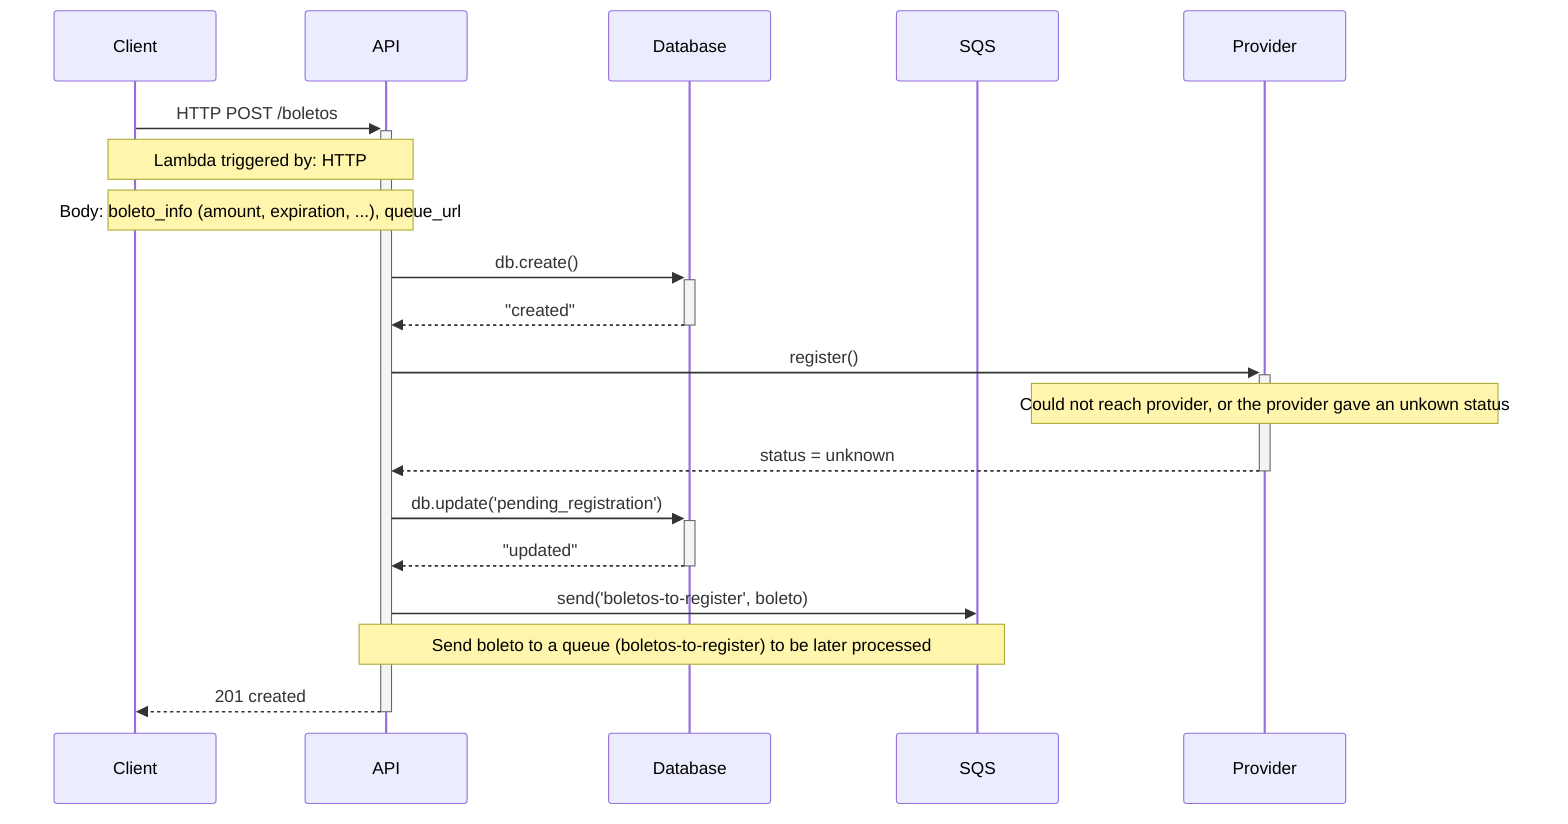 sequenceDiagram
    participant Client
    participant API
    participant Database
    participant SQS
    participant Provider

    Client ->>+ API: HTTP POST /boletos
        Note over Client,API: Lambda triggered by: HTTP
        Note over Client,API: Body: boleto_info (amount, expiration, ...), queue_url
    API ->>+ Database: db.create()
    Database -->>- API: "created"
    API ->>+ Provider: register()
        Note over Provider: Could not reach provider, or the provider gave an unkown status
    Provider -->>- API: status = unknown
    API ->>+ Database: db.update('pending_registration')
    Database -->>- API: "updated"
    API ->> SQS: send('boletos-to-register', boleto)
        Note over API, SQS: Send boleto to a queue (boletos-to-register) to be later processed
    API -->>- Client: 201 created